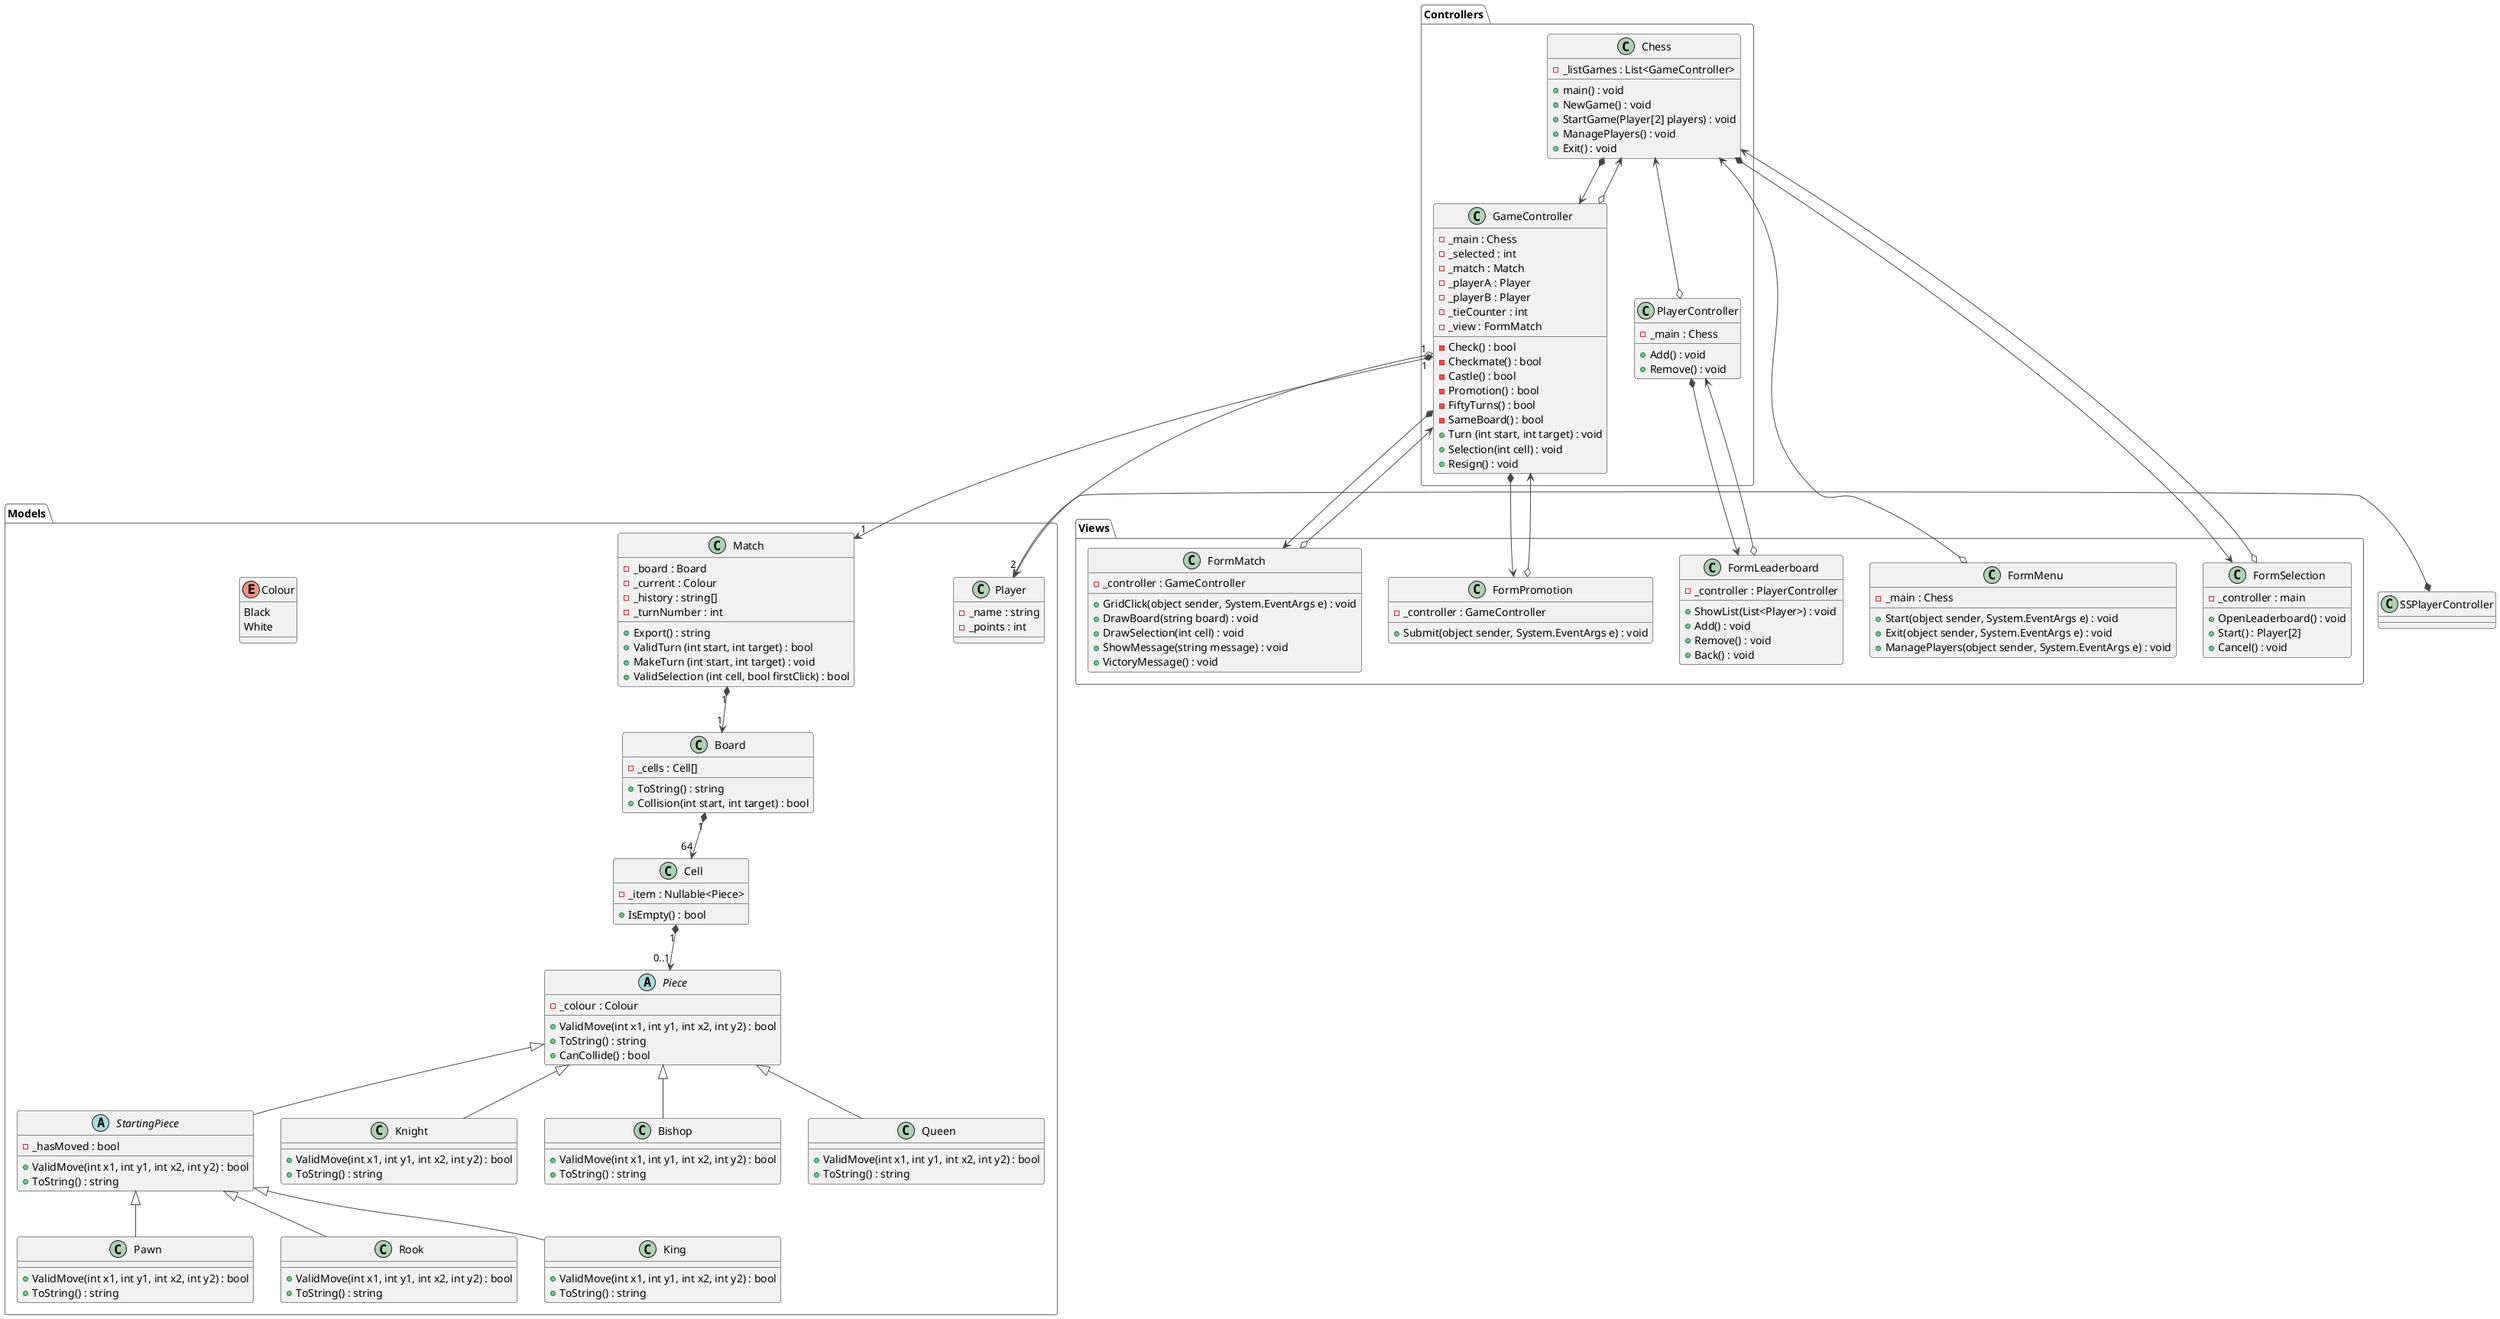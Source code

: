 @startuml Class
!theme vibrant

'https://plantuml.com/class-diagram
package Models {
    abstract class Piece {
        - _colour : Colour
        + ValidMove(int x1, int y1, int x2, int y2) : bool
        + ToString() : string
        + CanCollide() : bool
    }
    
    abstract class StartingPiece extends Piece {
        - _hasMoved : bool
        + ValidMove(int x1, int y1, int x2, int y2) : bool
        + ToString() : string
    }

    class Pawn extends StartingPiece {
        + ValidMove(int x1, int y1, int x2, int y2) : bool
        + ToString() : string
    }

    class Rook extends StartingPiece {
        + ValidMove(int x1, int y1, int x2, int y2) : bool
        + ToString() : string
    }

    class Knight extends Piece {
        + ValidMove(int x1, int y1, int x2, int y2) : bool
        + ToString() : string
    }

    class Bishop extends Piece {
        + ValidMove(int x1, int y1, int x2, int y2) : bool
        + ToString() : string
    }

    class Queen extends Piece {
        + ValidMove(int x1, int y1, int x2, int y2) : bool
        + ToString() : string
    }

    class King extends StartingPiece {
        + ValidMove(int x1, int y1, int x2, int y2) : bool
        + ToString() : string
    }
    
    class Match {
        - _board : Board
        - _current : Colour
        - _history : string[]
        - _turnNumber : int
        + Export() : string
        + ValidTurn (int start, int target) : bool
        + MakeTurn (int start, int target) : void 
        + ValidSelection (int cell, bool firstClick) : bool
    }
    class Board {
        - _cells : Cell[]
        + ToString() : string
        + Collision(int start, int target) : bool
    }
    class Cell {
        - _item : Nullable<Piece>
        + IsEmpty() : bool
    }
    
    class Player {
        - _name : string
        - _points : int
    }
    enum Colour {
        Black
        White
    }

    Match "1" *--> "1" Board
    Board "1" *--> "64" Cell
    Cell "1" *--> "0..1" Piece
}

package Controllers {
    class Chess {
        - _listGames : List<GameController>
        + main() : void 
        + NewGame() : void
        + StartGame(Player[2] players) : void
        + ManagePlayers() : void
        + Exit() : void
    }

    class GameController  {
        - _main : Chess
        - _selected : int
        - _match : Match
        - _playerA : Player
        - _playerB : Player
        - _tieCounter : int
        - _view : FormMatch
        - Check() : bool
        - Checkmate() : bool
        - Castle() : bool
        - Promotion() : bool 
        - FiftyTurns() : bool
        - SameBoard() : bool
        + Turn (int start, int target) : void
        + Selection(int cell) : void
        + Resign() : void
    }

    class PlayerController {
        - _main : Chess
        + Add() : void
        + Remove() : void
    }

    Chess *--> GameController
    GameController o--> Chess
    PlayerController o-up-> Chess
}

package Views {
    class FormMenu {
        - _main : Chess
        + Start(object sender, System.EventArgs e) : void
        + Exit(object sender, System.EventArgs e) : void
        + ManagePlayers(object sender, System.EventArgs e) : void
    }
    class FormMatch {
        - _controller : GameController
        + GridClick(object sender, System.EventArgs e) : void
        + DrawBoard(string board) : void
        + DrawSelection(int cell) : void
        + ShowMessage(string message) : void
        + VictoryMessage() : void
    }
    
    class FormLeaderboard {
        - _controller : PlayerController
        + ShowList(List<Player>) : void
        + Add() : void
        + Remove() : void 
        + Back() : void
    }
    class FormPromotion {
        - _controller : GameController
        + Submit(object sender, System.EventArgs e) : void
    }
    class FormSelection {
        - _controller : main
        + OpenLeaderboard() : void
        + Start() : Player[2]
        + Cancel() : void
    }
    
}

GameController "1" *--> "1" Match
GameController "1" o--> "2" Player
SSPlayerController *-left-> Player
Chess *-down-> FormSelection
GameController *-down-> FormMatch
PlayerController *-down-> FormLeaderboard
GameController *-down-> FormPromotion
FormMatch o-up-> GameController
FormLeaderboard o-up-> PlayerController
FormPromotion o-up-> GameController
FormMenu o-up-> Chess
FormSelection o-up-> Chess

@enduml